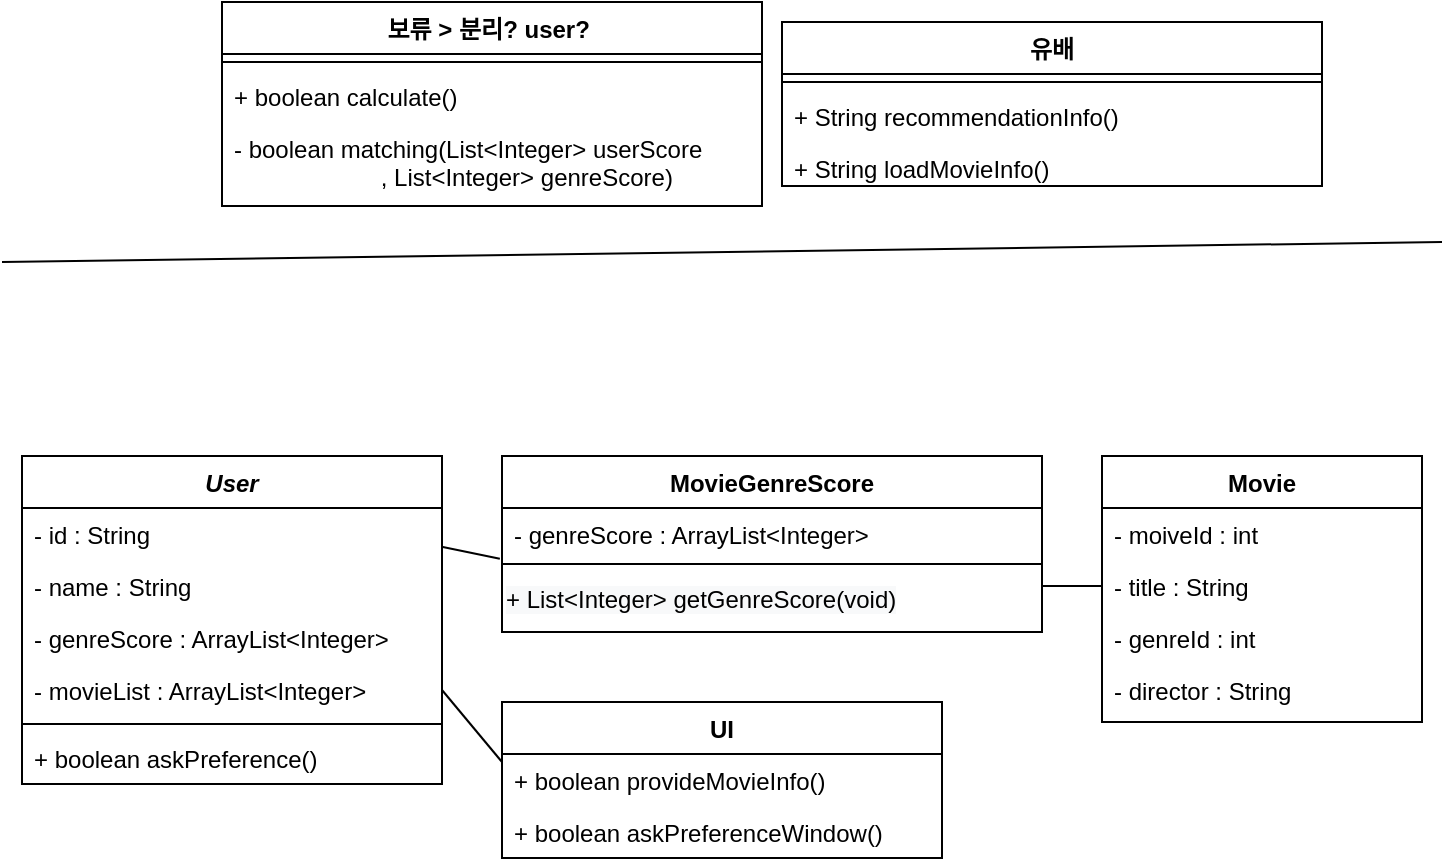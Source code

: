 <mxfile version="14.5.10" type="google"><diagram id="C5RBs43oDa-KdzZeNtuy" name="Page-1"><mxGraphModel dx="1886" dy="850" grid="1" gridSize="10" guides="1" tooltips="1" connect="1" arrows="1" fold="1" page="1" pageScale="1" pageWidth="827" pageHeight="1169" math="0" shadow="0"><root><mxCell id="WIyWlLk6GJQsqaUBKTNV-0"/><mxCell id="WIyWlLk6GJQsqaUBKTNV-1" parent="WIyWlLk6GJQsqaUBKTNV-0"/><mxCell id="zkfFHV4jXpPFQw0GAbJ--0" value="User" style="swimlane;fontStyle=3;align=center;verticalAlign=top;childLayout=stackLayout;horizontal=1;startSize=26;horizontalStack=0;resizeParent=1;resizeLast=0;collapsible=1;marginBottom=0;rounded=0;shadow=0;strokeWidth=1;" parent="WIyWlLk6GJQsqaUBKTNV-1" vertex="1"><mxGeometry x="100" y="257" width="210" height="164" as="geometry"><mxRectangle x="230" y="140" width="160" height="26" as="alternateBounds"/></mxGeometry></mxCell><mxCell id="zkfFHV4jXpPFQw0GAbJ--1" value="- id : String" style="text;align=left;verticalAlign=top;spacingLeft=4;spacingRight=4;overflow=hidden;rotatable=0;points=[[0,0.5],[1,0.5]];portConstraint=eastwest;" parent="zkfFHV4jXpPFQw0GAbJ--0" vertex="1"><mxGeometry y="26" width="210" height="26" as="geometry"/></mxCell><mxCell id="zkfFHV4jXpPFQw0GAbJ--2" value="- name : String" style="text;align=left;verticalAlign=top;spacingLeft=4;spacingRight=4;overflow=hidden;rotatable=0;points=[[0,0.5],[1,0.5]];portConstraint=eastwest;rounded=0;shadow=0;html=0;" parent="zkfFHV4jXpPFQw0GAbJ--0" vertex="1"><mxGeometry y="52" width="210" height="26" as="geometry"/></mxCell><mxCell id="kxx9dBwFVyDpvaH3aLId-44" value="- genreScore : ArrayList&lt;Integer&gt;" style="text;align=left;verticalAlign=top;spacingLeft=4;spacingRight=4;overflow=hidden;rotatable=0;points=[[0,0.5],[1,0.5]];portConstraint=eastwest;rounded=0;shadow=0;html=0;" parent="zkfFHV4jXpPFQw0GAbJ--0" vertex="1"><mxGeometry y="78" width="210" height="26" as="geometry"/></mxCell><mxCell id="kxx9dBwFVyDpvaH3aLId-45" value="- movieList : ArrayList&lt;Integer&gt;" style="text;align=left;verticalAlign=top;spacingLeft=4;spacingRight=4;overflow=hidden;rotatable=0;points=[[0,0.5],[1,0.5]];portConstraint=eastwest;rounded=0;shadow=0;html=0;" parent="zkfFHV4jXpPFQw0GAbJ--0" vertex="1"><mxGeometry y="104" width="210" height="26" as="geometry"/></mxCell><mxCell id="zkfFHV4jXpPFQw0GAbJ--4" value="" style="line;html=1;strokeWidth=1;align=left;verticalAlign=middle;spacingTop=-1;spacingLeft=3;spacingRight=3;rotatable=0;labelPosition=right;points=[];portConstraint=eastwest;" parent="zkfFHV4jXpPFQw0GAbJ--0" vertex="1"><mxGeometry y="130" width="210" height="8" as="geometry"/></mxCell><mxCell id="zkfFHV4jXpPFQw0GAbJ--5" value="+ boolean askPreference()" style="text;align=left;verticalAlign=top;spacingLeft=4;spacingRight=4;overflow=hidden;rotatable=0;points=[[0,0.5],[1,0.5]];portConstraint=eastwest;" parent="zkfFHV4jXpPFQw0GAbJ--0" vertex="1"><mxGeometry y="138" width="210" height="26" as="geometry"/></mxCell><mxCell id="zkfFHV4jXpPFQw0GAbJ--17" value="Movie" style="swimlane;fontStyle=1;align=center;verticalAlign=top;childLayout=stackLayout;horizontal=1;startSize=26;horizontalStack=0;resizeParent=1;resizeLast=0;collapsible=1;marginBottom=0;rounded=0;shadow=0;strokeWidth=1;" parent="WIyWlLk6GJQsqaUBKTNV-1" vertex="1"><mxGeometry x="640" y="257" width="160" height="133" as="geometry"><mxRectangle x="550" y="140" width="160" height="26" as="alternateBounds"/></mxGeometry></mxCell><mxCell id="tZNMOgw7t58HvLJf_-uU-2" value="- moiveId : int&#10;" style="text;align=left;verticalAlign=top;spacingLeft=4;spacingRight=4;overflow=hidden;rotatable=0;points=[[0,0.5],[1,0.5]];portConstraint=eastwest;rounded=0;shadow=0;html=0;" parent="zkfFHV4jXpPFQw0GAbJ--17" vertex="1"><mxGeometry y="26" width="160" height="26" as="geometry"/></mxCell><mxCell id="zkfFHV4jXpPFQw0GAbJ--18" value="- title : String" style="text;align=left;verticalAlign=top;spacingLeft=4;spacingRight=4;overflow=hidden;rotatable=0;points=[[0,0.5],[1,0.5]];portConstraint=eastwest;" parent="zkfFHV4jXpPFQw0GAbJ--17" vertex="1"><mxGeometry y="52" width="160" height="26" as="geometry"/></mxCell><mxCell id="zkfFHV4jXpPFQw0GAbJ--19" value="- genreId : int &#10;" style="text;align=left;verticalAlign=top;spacingLeft=4;spacingRight=4;overflow=hidden;rotatable=0;points=[[0,0.5],[1,0.5]];portConstraint=eastwest;rounded=0;shadow=0;html=0;" parent="zkfFHV4jXpPFQw0GAbJ--17" vertex="1"><mxGeometry y="78" width="160" height="26" as="geometry"/></mxCell><mxCell id="kxx9dBwFVyDpvaH3aLId-38" value="- director : String &#10;" style="text;align=left;verticalAlign=top;spacingLeft=4;spacingRight=4;overflow=hidden;rotatable=0;points=[[0,0.5],[1,0.5]];portConstraint=eastwest;rounded=0;shadow=0;html=0;" parent="zkfFHV4jXpPFQw0GAbJ--17" vertex="1"><mxGeometry y="104" width="160" height="26" as="geometry"/></mxCell><mxCell id="TWri1AO1A8HXhHkmiaRC-0" value="MovieGenreScore" style="swimlane;fontStyle=1;align=center;verticalAlign=top;childLayout=stackLayout;horizontal=1;startSize=26;horizontalStack=0;resizeParent=1;resizeParentMax=0;resizeLast=0;collapsible=1;marginBottom=0;" parent="WIyWlLk6GJQsqaUBKTNV-1" vertex="1"><mxGeometry x="340" y="257" width="270" height="88" as="geometry"/></mxCell><mxCell id="TWri1AO1A8HXhHkmiaRC-1" value="- genreScore : ArrayList&lt;Integer&gt;" style="text;strokeColor=none;fillColor=none;align=left;verticalAlign=top;spacingLeft=4;spacingRight=4;overflow=hidden;rotatable=0;points=[[0,0.5],[1,0.5]];portConstraint=eastwest;" parent="TWri1AO1A8HXhHkmiaRC-0" vertex="1"><mxGeometry y="26" width="270" height="24" as="geometry"/></mxCell><mxCell id="TWri1AO1A8HXhHkmiaRC-2" value="" style="line;strokeWidth=1;fillColor=none;align=left;verticalAlign=middle;spacingTop=-1;spacingLeft=3;spacingRight=3;rotatable=0;labelPosition=right;points=[];portConstraint=eastwest;" parent="TWri1AO1A8HXhHkmiaRC-0" vertex="1"><mxGeometry y="50" width="270" height="8" as="geometry"/></mxCell><mxCell id="tZNMOgw7t58HvLJf_-uU-43" value="&lt;span style=&quot;color: rgb(0, 0, 0); font-family: helvetica; font-size: 12px; font-style: normal; font-weight: 400; letter-spacing: normal; text-align: left; text-indent: 0px; text-transform: none; word-spacing: 0px; background-color: rgb(248, 249, 250); display: inline; float: none;&quot;&gt;+ List&amp;lt;Integer&amp;gt; getGenreScore(void)&lt;/span&gt;" style="text;whiteSpace=wrap;html=1;" parent="TWri1AO1A8HXhHkmiaRC-0" vertex="1"><mxGeometry y="58" width="270" height="30" as="geometry"/></mxCell><mxCell id="tZNMOgw7t58HvLJf_-uU-29" value="유배" style="swimlane;fontStyle=1;align=center;verticalAlign=top;childLayout=stackLayout;horizontal=1;startSize=26;horizontalStack=0;resizeParent=1;resizeParentMax=0;resizeLast=0;collapsible=1;marginBottom=0;" parent="WIyWlLk6GJQsqaUBKTNV-1" vertex="1"><mxGeometry x="480" y="40" width="270" height="82" as="geometry"/></mxCell><mxCell id="tZNMOgw7t58HvLJf_-uU-30" value="" style="line;strokeWidth=1;fillColor=none;align=left;verticalAlign=middle;spacingTop=-1;spacingLeft=3;spacingRight=3;rotatable=0;labelPosition=right;points=[];portConstraint=eastwest;" parent="tZNMOgw7t58HvLJf_-uU-29" vertex="1"><mxGeometry y="26" width="270" height="8" as="geometry"/></mxCell><mxCell id="kxx9dBwFVyDpvaH3aLId-8" value="+ String recommendationInfo()" style="text;strokeColor=none;fillColor=none;align=left;verticalAlign=top;spacingLeft=4;spacingRight=4;overflow=hidden;rotatable=0;points=[[0,0.5],[1,0.5]];portConstraint=eastwest;" parent="tZNMOgw7t58HvLJf_-uU-29" vertex="1"><mxGeometry y="34" width="270" height="26" as="geometry"/></mxCell><mxCell id="zkfFHV4jXpPFQw0GAbJ--24" value="+ String loadMovieInfo()" style="text;align=left;verticalAlign=top;spacingLeft=4;spacingRight=4;overflow=hidden;rotatable=0;points=[[0,0.5],[1,0.5]];portConstraint=eastwest;" parent="tZNMOgw7t58HvLJf_-uU-29" vertex="1"><mxGeometry y="60" width="270" height="22" as="geometry"/></mxCell><mxCell id="tZNMOgw7t58HvLJf_-uU-32" value="" style="endArrow=none;html=1;exitX=0;exitY=0.5;exitDx=0;exitDy=0;" parent="WIyWlLk6GJQsqaUBKTNV-1" source="zkfFHV4jXpPFQw0GAbJ--18" edge="1"><mxGeometry width="50" height="50" relative="1" as="geometry"><mxPoint x="600" y="460" as="sourcePoint"/><mxPoint x="610" y="322" as="targetPoint"/></mxGeometry></mxCell><mxCell id="PTv_3_I62kMEz9N42wZk-6" value="" style="endArrow=none;html=1;exitX=-0.004;exitY=1.056;exitDx=0;exitDy=0;entryX=1.002;entryY=0.75;entryDx=0;entryDy=0;entryPerimeter=0;exitPerimeter=0;" parent="WIyWlLk6GJQsqaUBKTNV-1" source="TWri1AO1A8HXhHkmiaRC-1" target="zkfFHV4jXpPFQw0GAbJ--1" edge="1"><mxGeometry width="50" height="50" relative="1" as="geometry"><mxPoint x="310" y="260" as="sourcePoint"/><mxPoint x="260" y="319" as="targetPoint"/></mxGeometry></mxCell><mxCell id="tZNMOgw7t58HvLJf_-uU-50" value="보류 &gt; 분리? user? " style="swimlane;fontStyle=1;align=center;verticalAlign=top;childLayout=stackLayout;horizontal=1;startSize=26;horizontalStack=0;resizeParent=1;resizeParentMax=0;resizeLast=0;collapsible=1;marginBottom=0;" parent="WIyWlLk6GJQsqaUBKTNV-1" vertex="1"><mxGeometry x="200" y="30" width="270" height="102" as="geometry"/></mxCell><mxCell id="tZNMOgw7t58HvLJf_-uU-51" value="" style="line;strokeWidth=1;fillColor=none;align=left;verticalAlign=middle;spacingTop=-1;spacingLeft=3;spacingRight=3;rotatable=0;labelPosition=right;points=[];portConstraint=eastwest;" parent="tZNMOgw7t58HvLJf_-uU-50" vertex="1"><mxGeometry y="26" width="270" height="8" as="geometry"/></mxCell><mxCell id="tZNMOgw7t58HvLJf_-uU-48" value="+ boolean calculate()" style="text;align=left;verticalAlign=top;spacingLeft=4;spacingRight=4;overflow=hidden;rotatable=0;points=[[0,0.5],[1,0.5]];portConstraint=eastwest;" parent="tZNMOgw7t58HvLJf_-uU-50" vertex="1"><mxGeometry y="34" width="270" height="26" as="geometry"/></mxCell><mxCell id="TWri1AO1A8HXhHkmiaRC-3" value="- boolean matching(List&lt;Integer&gt; userScore&#10;                      , List&lt;Integer&gt; genreScore)&#10;" style="text;strokeColor=none;fillColor=none;align=left;verticalAlign=top;spacingLeft=4;spacingRight=4;overflow=hidden;rotatable=0;points=[[0,0.5],[1,0.5]];portConstraint=eastwest;" parent="tZNMOgw7t58HvLJf_-uU-50" vertex="1"><mxGeometry y="60" width="270" height="42" as="geometry"/></mxCell><mxCell id="tZNMOgw7t58HvLJf_-uU-55" value="UI" style="swimlane;fontStyle=1;align=center;verticalAlign=top;childLayout=stackLayout;horizontal=1;startSize=26;horizontalStack=0;resizeParent=1;resizeParentMax=0;resizeLast=0;collapsible=1;marginBottom=0;" parent="WIyWlLk6GJQsqaUBKTNV-1" vertex="1"><mxGeometry x="340" y="380" width="220" height="78" as="geometry"/></mxCell><mxCell id="TWri1AO1A8HXhHkmiaRC-6" value="+ boolean provideMovieInfo()&#10;" style="text;align=left;verticalAlign=top;spacingLeft=4;spacingRight=4;overflow=hidden;rotatable=0;points=[[0,0.5],[1,0.5]];portConstraint=eastwest;" parent="tZNMOgw7t58HvLJf_-uU-55" vertex="1"><mxGeometry y="26" width="220" height="26" as="geometry"/></mxCell><mxCell id="tZNMOgw7t58HvLJf_-uU-63" value="+ boolean askPreferenceWindow()&#10;" style="text;align=left;verticalAlign=top;spacingLeft=4;spacingRight=4;overflow=hidden;rotatable=0;points=[[0,0.5],[1,0.5]];portConstraint=eastwest;" parent="tZNMOgw7t58HvLJf_-uU-55" vertex="1"><mxGeometry y="52" width="220" height="26" as="geometry"/></mxCell><mxCell id="tZNMOgw7t58HvLJf_-uU-60" value="" style="endArrow=none;html=1;" parent="WIyWlLk6GJQsqaUBKTNV-1" edge="1"><mxGeometry width="50" height="50" relative="1" as="geometry"><mxPoint x="90" y="160" as="sourcePoint"/><mxPoint x="810" y="150" as="targetPoint"/></mxGeometry></mxCell><mxCell id="tZNMOgw7t58HvLJf_-uU-62" value="" style="endArrow=none;html=1;entryX=1;entryY=0.5;entryDx=0;entryDy=0;exitX=0;exitY=0.154;exitDx=0;exitDy=0;exitPerimeter=0;" parent="WIyWlLk6GJQsqaUBKTNV-1" source="TWri1AO1A8HXhHkmiaRC-6" target="kxx9dBwFVyDpvaH3aLId-45" edge="1"><mxGeometry width="50" height="50" relative="1" as="geometry"><mxPoint x="352" y="452" as="sourcePoint"/><mxPoint x="330" y="390" as="targetPoint"/></mxGeometry></mxCell></root></mxGraphModel></diagram></mxfile>